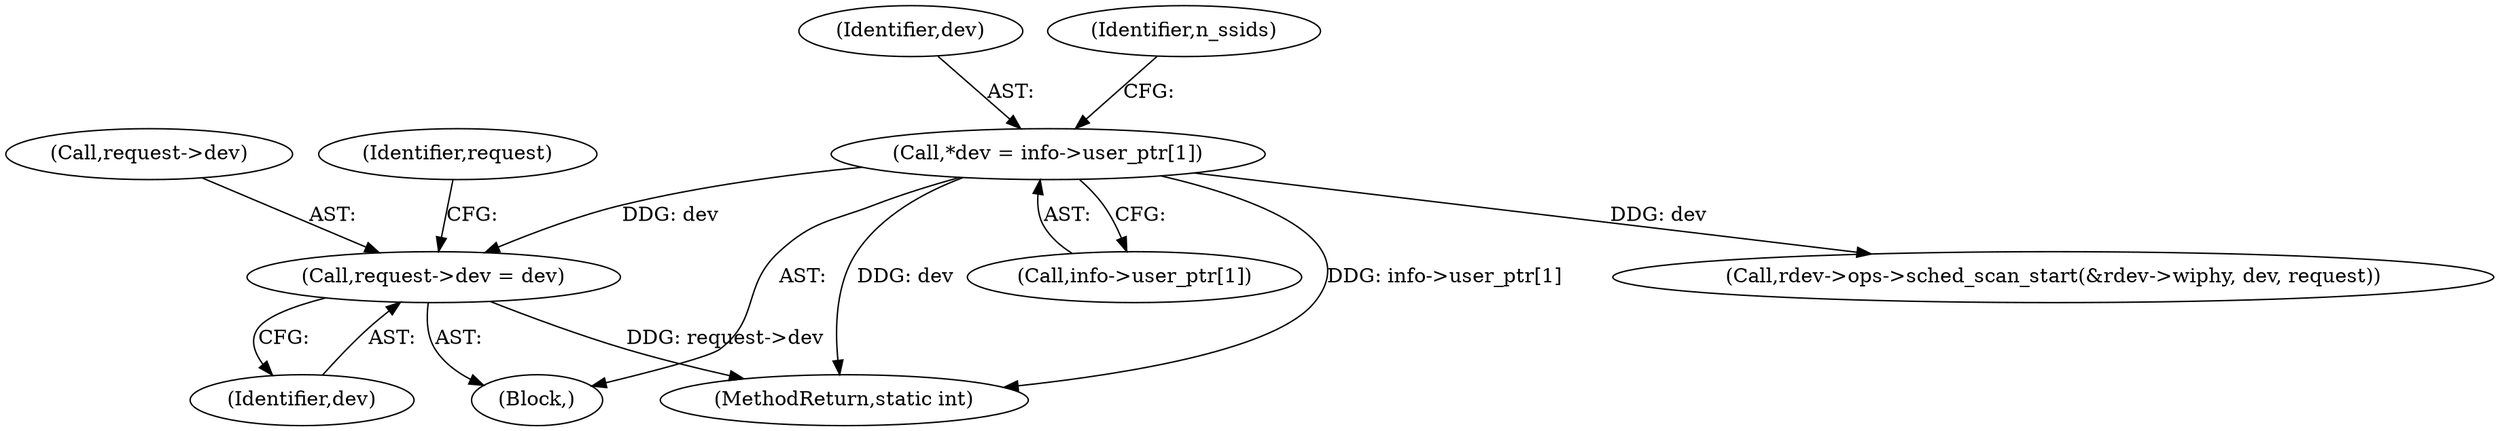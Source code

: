 digraph "0_linux_208c72f4fe44fe09577e7975ba0e7fa0278f3d03@pointer" {
"1000585" [label="(Call,request->dev = dev)"];
"1000117" [label="(Call,*dev = info->user_ptr[1])"];
"1000605" [label="(Call,rdev->ops->sched_scan_start(&rdev->wiphy, dev, request))"];
"1000586" [label="(Call,request->dev)"];
"1000106" [label="(Block,)"];
"1000592" [label="(Identifier,request)"];
"1000632" [label="(MethodReturn,static int)"];
"1000585" [label="(Call,request->dev = dev)"];
"1000118" [label="(Identifier,dev)"];
"1000130" [label="(Identifier,n_ssids)"];
"1000589" [label="(Identifier,dev)"];
"1000117" [label="(Call,*dev = info->user_ptr[1])"];
"1000119" [label="(Call,info->user_ptr[1])"];
"1000585" -> "1000106"  [label="AST: "];
"1000585" -> "1000589"  [label="CFG: "];
"1000586" -> "1000585"  [label="AST: "];
"1000589" -> "1000585"  [label="AST: "];
"1000592" -> "1000585"  [label="CFG: "];
"1000585" -> "1000632"  [label="DDG: request->dev"];
"1000117" -> "1000585"  [label="DDG: dev"];
"1000117" -> "1000106"  [label="AST: "];
"1000117" -> "1000119"  [label="CFG: "];
"1000118" -> "1000117"  [label="AST: "];
"1000119" -> "1000117"  [label="AST: "];
"1000130" -> "1000117"  [label="CFG: "];
"1000117" -> "1000632"  [label="DDG: dev"];
"1000117" -> "1000632"  [label="DDG: info->user_ptr[1]"];
"1000117" -> "1000605"  [label="DDG: dev"];
}
